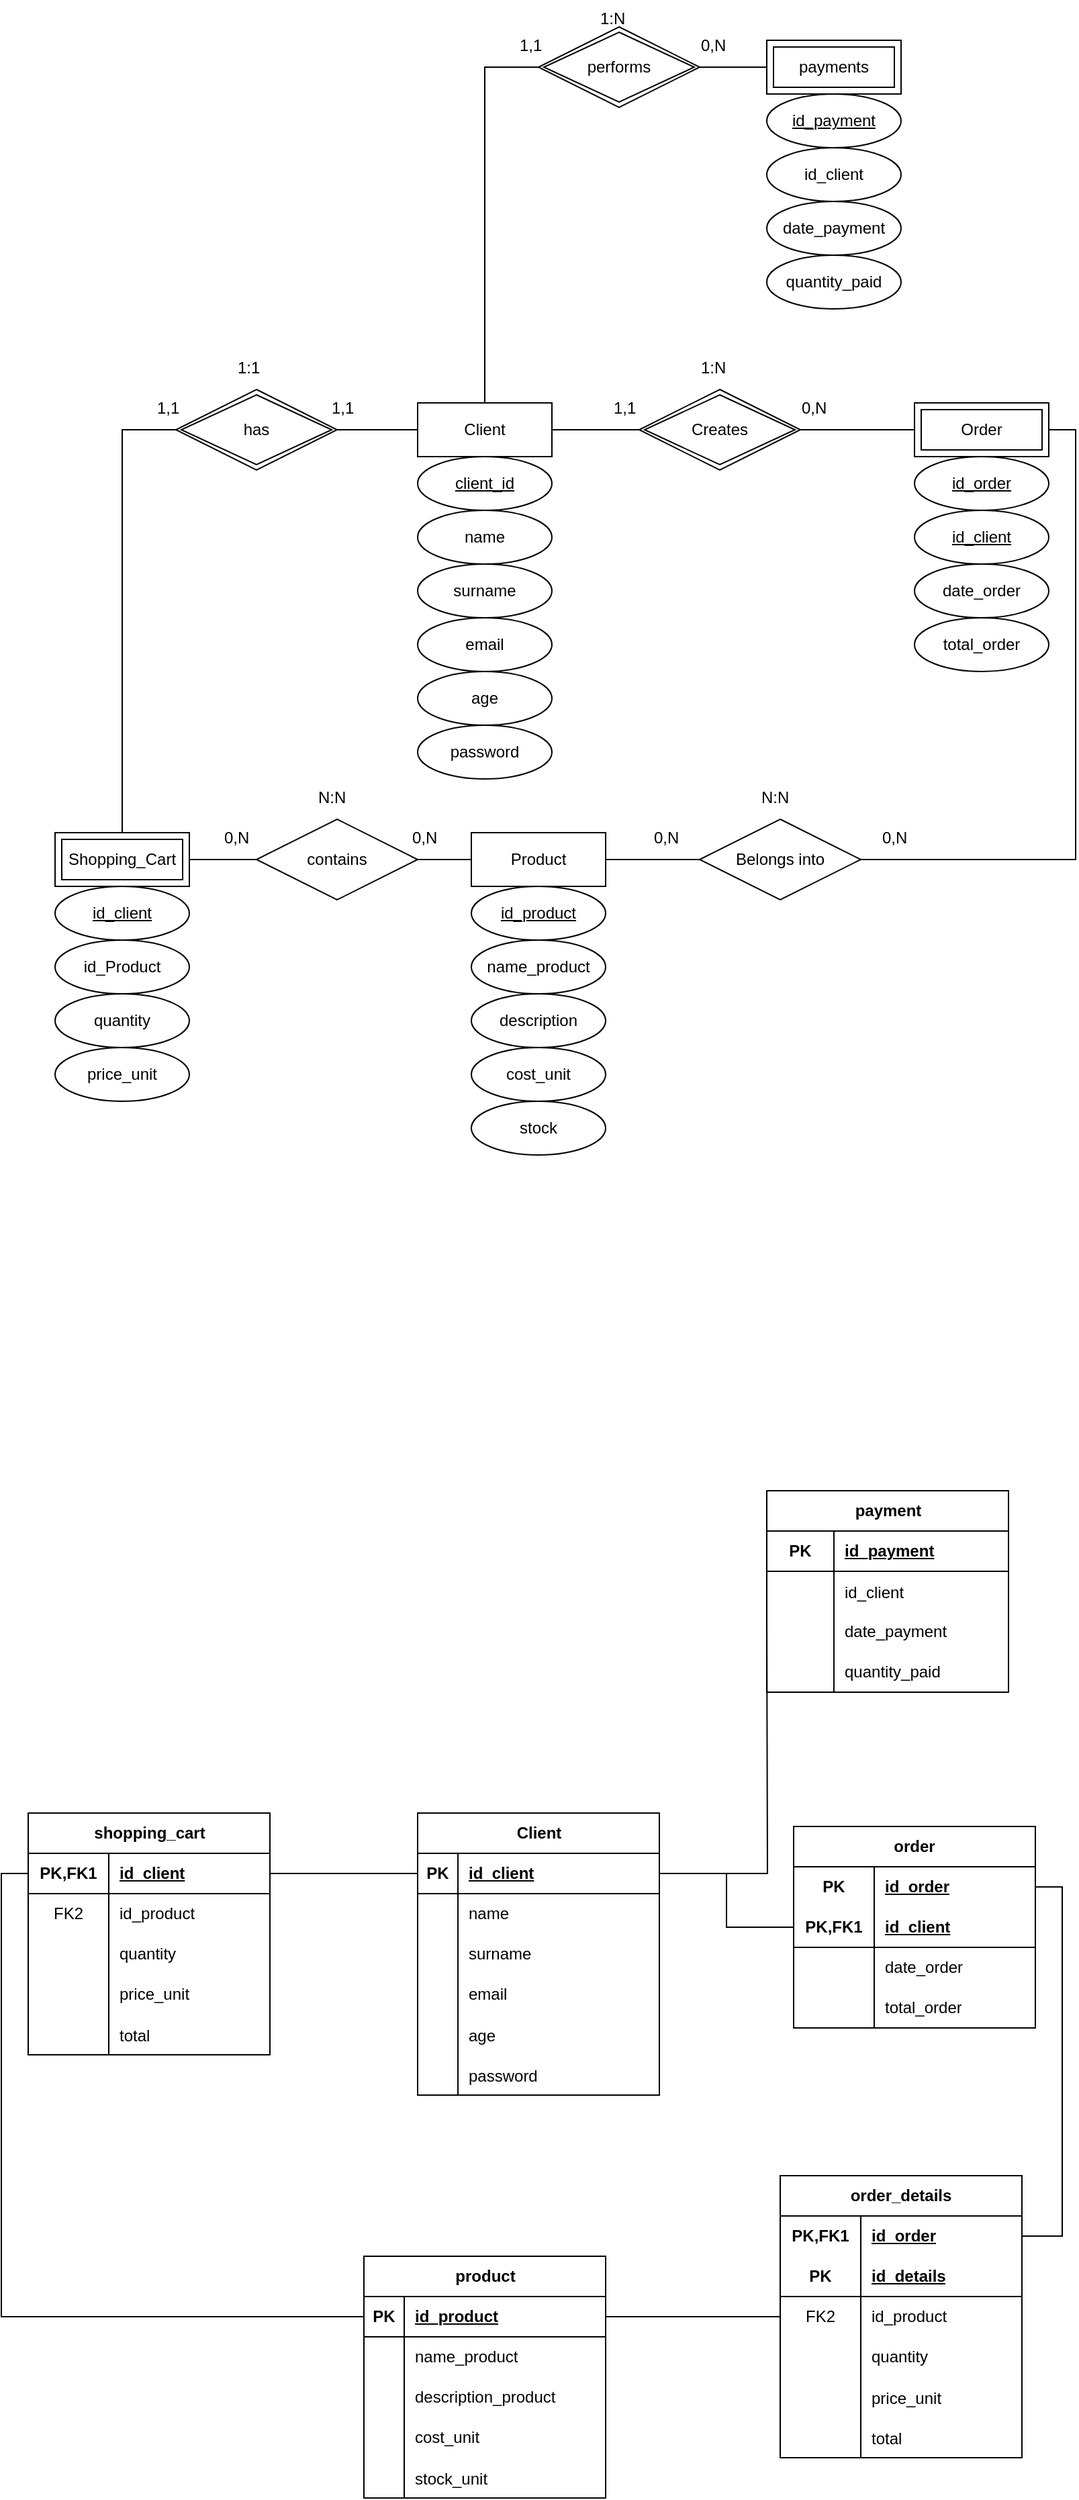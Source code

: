 <mxfile version="22.1.2" type="device">
  <diagram id="R2lEEEUBdFMjLlhIrx00" name="Page-1">
    <mxGraphModel dx="1036" dy="2823" grid="1" gridSize="10" guides="1" tooltips="1" connect="1" arrows="1" fold="1" page="1" pageScale="1" pageWidth="850" pageHeight="1100" math="0" shadow="0" extFonts="Permanent Marker^https://fonts.googleapis.com/css?family=Permanent+Marker">
      <root>
        <mxCell id="0" />
        <mxCell id="1" parent="0" />
        <mxCell id="qGo630vr2sMvqQC0_acw-19" style="edgeStyle=orthogonalEdgeStyle;rounded=0;orthogonalLoop=1;jettySize=auto;html=1;exitX=1;exitY=0.5;exitDx=0;exitDy=0;entryX=0;entryY=0.5;entryDx=0;entryDy=0;endArrow=none;endFill=0;" parent="1" source="qGo630vr2sMvqQC0_acw-1" target="qGo630vr2sMvqQC0_acw-18" edge="1">
          <mxGeometry relative="1" as="geometry" />
        </mxCell>
        <mxCell id="qGo630vr2sMvqQC0_acw-1" value="Product" style="whiteSpace=wrap;html=1;align=center;" parent="1" vertex="1">
          <mxGeometry x="350" y="-1500" width="100" height="40" as="geometry" />
        </mxCell>
        <mxCell id="qGo630vr2sMvqQC0_acw-9" style="edgeStyle=orthogonalEdgeStyle;rounded=0;orthogonalLoop=1;jettySize=auto;html=1;exitX=1;exitY=0.5;exitDx=0;exitDy=0;entryX=0;entryY=0.5;entryDx=0;entryDy=0;endArrow=none;endFill=0;" parent="1" source="qGo630vr2sMvqQC0_acw-2" target="qGo630vr2sMvqQC0_acw-7" edge="1">
          <mxGeometry relative="1" as="geometry" />
        </mxCell>
        <mxCell id="c0JFkjG072QxBdgnw_nm-32" style="edgeStyle=orthogonalEdgeStyle;rounded=0;orthogonalLoop=1;jettySize=auto;html=1;exitX=0.5;exitY=0;exitDx=0;exitDy=0;entryX=0;entryY=0.5;entryDx=0;entryDy=0;endArrow=none;endFill=0;" parent="1" source="qGo630vr2sMvqQC0_acw-2" target="c0JFkjG072QxBdgnw_nm-31" edge="1">
          <mxGeometry relative="1" as="geometry" />
        </mxCell>
        <mxCell id="qGo630vr2sMvqQC0_acw-2" value="Client" style="whiteSpace=wrap;html=1;align=center;" parent="1" vertex="1">
          <mxGeometry x="310" y="-1820" width="100" height="40" as="geometry" />
        </mxCell>
        <mxCell id="qGo630vr2sMvqQC0_acw-6" value="Order" style="shape=ext;margin=3;double=1;whiteSpace=wrap;html=1;align=center;" parent="1" vertex="1">
          <mxGeometry x="680" y="-1820" width="100" height="40" as="geometry" />
        </mxCell>
        <mxCell id="qGo630vr2sMvqQC0_acw-10" style="edgeStyle=orthogonalEdgeStyle;rounded=0;orthogonalLoop=1;jettySize=auto;html=1;exitX=1;exitY=0.5;exitDx=0;exitDy=0;entryX=0;entryY=0.5;entryDx=0;entryDy=0;endArrow=none;endFill=0;" parent="1" source="qGo630vr2sMvqQC0_acw-7" target="qGo630vr2sMvqQC0_acw-6" edge="1">
          <mxGeometry relative="1" as="geometry" />
        </mxCell>
        <mxCell id="qGo630vr2sMvqQC0_acw-7" value="Creates" style="shape=rhombus;double=1;perimeter=rhombusPerimeter;whiteSpace=wrap;html=1;align=center;" parent="1" vertex="1">
          <mxGeometry x="475" y="-1830" width="120" height="60" as="geometry" />
        </mxCell>
        <mxCell id="c0JFkjG072QxBdgnw_nm-2" style="edgeStyle=orthogonalEdgeStyle;rounded=0;orthogonalLoop=1;jettySize=auto;html=1;exitX=0;exitY=0.5;exitDx=0;exitDy=0;entryX=0.5;entryY=0;entryDx=0;entryDy=0;endArrow=none;endFill=0;" parent="1" source="qGo630vr2sMvqQC0_acw-13" target="qGo630vr2sMvqQC0_acw-14" edge="1">
          <mxGeometry relative="1" as="geometry" />
        </mxCell>
        <mxCell id="c0JFkjG072QxBdgnw_nm-10" style="edgeStyle=orthogonalEdgeStyle;rounded=0;orthogonalLoop=1;jettySize=auto;html=1;exitX=1;exitY=0.5;exitDx=0;exitDy=0;entryX=0;entryY=0.5;entryDx=0;entryDy=0;endArrow=none;endFill=0;" parent="1" source="qGo630vr2sMvqQC0_acw-13" target="qGo630vr2sMvqQC0_acw-2" edge="1">
          <mxGeometry relative="1" as="geometry" />
        </mxCell>
        <mxCell id="qGo630vr2sMvqQC0_acw-13" value="has" style="shape=rhombus;double=1;perimeter=rhombusPerimeter;whiteSpace=wrap;html=1;align=center;" parent="1" vertex="1">
          <mxGeometry x="130" y="-1830" width="120" height="60" as="geometry" />
        </mxCell>
        <mxCell id="c0JFkjG072QxBdgnw_nm-26" style="edgeStyle=orthogonalEdgeStyle;rounded=0;orthogonalLoop=1;jettySize=auto;html=1;exitX=1;exitY=0.5;exitDx=0;exitDy=0;entryX=0;entryY=0.5;entryDx=0;entryDy=0;endArrow=none;endFill=0;" parent="1" source="qGo630vr2sMvqQC0_acw-14" target="c0JFkjG072QxBdgnw_nm-25" edge="1">
          <mxGeometry relative="1" as="geometry" />
        </mxCell>
        <mxCell id="qGo630vr2sMvqQC0_acw-14" value="Shopping_Cart" style="shape=ext;margin=3;double=1;whiteSpace=wrap;html=1;align=center;" parent="1" vertex="1">
          <mxGeometry x="40" y="-1500" width="100" height="40" as="geometry" />
        </mxCell>
        <mxCell id="qGo630vr2sMvqQC0_acw-20" style="edgeStyle=orthogonalEdgeStyle;rounded=0;orthogonalLoop=1;jettySize=auto;html=1;exitX=1;exitY=0.5;exitDx=0;exitDy=0;entryX=1;entryY=0.5;entryDx=0;entryDy=0;endArrow=none;endFill=0;" parent="1" source="qGo630vr2sMvqQC0_acw-18" target="qGo630vr2sMvqQC0_acw-6" edge="1">
          <mxGeometry relative="1" as="geometry">
            <mxPoint x="680" y="-1400" as="targetPoint" />
          </mxGeometry>
        </mxCell>
        <mxCell id="qGo630vr2sMvqQC0_acw-18" value="Belongs into" style="shape=rhombus;perimeter=rhombusPerimeter;whiteSpace=wrap;html=1;align=center;" parent="1" vertex="1">
          <mxGeometry x="520" y="-1510" width="120" height="60" as="geometry" />
        </mxCell>
        <mxCell id="qGo630vr2sMvqQC0_acw-21" value="0,N" style="text;strokeColor=none;fillColor=none;spacingLeft=4;spacingRight=4;overflow=hidden;rotatable=0;points=[[0,0.5],[1,0.5]];portConstraint=eastwest;fontSize=12;whiteSpace=wrap;html=1;" parent="1" vertex="1">
          <mxGeometry x="590" y="-1830" width="40" height="30" as="geometry" />
        </mxCell>
        <mxCell id="qGo630vr2sMvqQC0_acw-22" value="1,1" style="text;strokeColor=none;fillColor=none;spacingLeft=4;spacingRight=4;overflow=hidden;rotatable=0;points=[[0,0.5],[1,0.5]];portConstraint=eastwest;fontSize=12;whiteSpace=wrap;html=1;" parent="1" vertex="1">
          <mxGeometry x="450" y="-1830" width="40" height="30" as="geometry" />
        </mxCell>
        <mxCell id="qGo630vr2sMvqQC0_acw-23" value="1:N" style="text;strokeColor=none;fillColor=none;spacingLeft=4;spacingRight=4;overflow=hidden;rotatable=0;points=[[0,0.5],[1,0.5]];portConstraint=eastwest;fontSize=12;whiteSpace=wrap;html=1;" parent="1" vertex="1">
          <mxGeometry x="515" y="-1860" width="40" height="30" as="geometry" />
        </mxCell>
        <mxCell id="qGo630vr2sMvqQC0_acw-31" value="1,1" style="text;strokeColor=none;fillColor=none;spacingLeft=4;spacingRight=4;overflow=hidden;rotatable=0;points=[[0,0.5],[1,0.5]];portConstraint=eastwest;fontSize=12;whiteSpace=wrap;html=1;" parent="1" vertex="1">
          <mxGeometry x="110" y="-1830" width="40" height="30" as="geometry" />
        </mxCell>
        <mxCell id="qGo630vr2sMvqQC0_acw-32" value="1,1" style="text;strokeColor=none;fillColor=none;spacingLeft=4;spacingRight=4;overflow=hidden;rotatable=0;points=[[0,0.5],[1,0.5]];portConstraint=eastwest;fontSize=12;whiteSpace=wrap;html=1;" parent="1" vertex="1">
          <mxGeometry x="240" y="-1830" width="40" height="30" as="geometry" />
        </mxCell>
        <mxCell id="qGo630vr2sMvqQC0_acw-33" value="1:1" style="text;strokeColor=none;fillColor=none;spacingLeft=4;spacingRight=4;overflow=hidden;rotatable=0;points=[[0,0.5],[1,0.5]];portConstraint=eastwest;fontSize=12;whiteSpace=wrap;html=1;" parent="1" vertex="1">
          <mxGeometry x="170" y="-1860" width="40" height="30" as="geometry" />
        </mxCell>
        <mxCell id="qGo630vr2sMvqQC0_acw-34" value="0,N" style="text;strokeColor=none;fillColor=none;spacingLeft=4;spacingRight=4;overflow=hidden;rotatable=0;points=[[0,0.5],[1,0.5]];portConstraint=eastwest;fontSize=12;whiteSpace=wrap;html=1;" parent="1" vertex="1">
          <mxGeometry x="480" y="-1510" width="40" height="30" as="geometry" />
        </mxCell>
        <mxCell id="qGo630vr2sMvqQC0_acw-35" value="0,N" style="text;strokeColor=none;fillColor=none;spacingLeft=4;spacingRight=4;overflow=hidden;rotatable=0;points=[[0,0.5],[1,0.5]];portConstraint=eastwest;fontSize=12;whiteSpace=wrap;html=1;" parent="1" vertex="1">
          <mxGeometry x="650" y="-1510" width="40" height="30" as="geometry" />
        </mxCell>
        <mxCell id="qGo630vr2sMvqQC0_acw-36" value="N:N" style="text;strokeColor=none;fillColor=none;spacingLeft=4;spacingRight=4;overflow=hidden;rotatable=0;points=[[0,0.5],[1,0.5]];portConstraint=eastwest;fontSize=12;whiteSpace=wrap;html=1;" parent="1" vertex="1">
          <mxGeometry x="560" y="-1540" width="40" height="30" as="geometry" />
        </mxCell>
        <mxCell id="qGo630vr2sMvqQC0_acw-37" value="Client" style="shape=table;startSize=30;container=1;collapsible=1;childLayout=tableLayout;fixedRows=1;rowLines=0;fontStyle=1;align=center;resizeLast=1;html=1;" parent="1" vertex="1">
          <mxGeometry x="310" y="-770" width="180" height="210" as="geometry" />
        </mxCell>
        <mxCell id="qGo630vr2sMvqQC0_acw-38" value="" style="shape=tableRow;horizontal=0;startSize=0;swimlaneHead=0;swimlaneBody=0;fillColor=none;collapsible=0;dropTarget=0;points=[[0,0.5],[1,0.5]];portConstraint=eastwest;top=0;left=0;right=0;bottom=1;" parent="qGo630vr2sMvqQC0_acw-37" vertex="1">
          <mxGeometry y="30" width="180" height="30" as="geometry" />
        </mxCell>
        <mxCell id="qGo630vr2sMvqQC0_acw-39" value="PK" style="shape=partialRectangle;connectable=0;fillColor=none;top=0;left=0;bottom=0;right=0;fontStyle=1;overflow=hidden;whiteSpace=wrap;html=1;" parent="qGo630vr2sMvqQC0_acw-38" vertex="1">
          <mxGeometry width="30" height="30" as="geometry">
            <mxRectangle width="30" height="30" as="alternateBounds" />
          </mxGeometry>
        </mxCell>
        <mxCell id="qGo630vr2sMvqQC0_acw-40" value="id_client" style="shape=partialRectangle;connectable=0;fillColor=none;top=0;left=0;bottom=0;right=0;align=left;spacingLeft=6;fontStyle=5;overflow=hidden;whiteSpace=wrap;html=1;" parent="qGo630vr2sMvqQC0_acw-38" vertex="1">
          <mxGeometry x="30" width="150" height="30" as="geometry">
            <mxRectangle width="150" height="30" as="alternateBounds" />
          </mxGeometry>
        </mxCell>
        <mxCell id="qGo630vr2sMvqQC0_acw-41" value="" style="shape=tableRow;horizontal=0;startSize=0;swimlaneHead=0;swimlaneBody=0;fillColor=none;collapsible=0;dropTarget=0;points=[[0,0.5],[1,0.5]];portConstraint=eastwest;top=0;left=0;right=0;bottom=0;" parent="qGo630vr2sMvqQC0_acw-37" vertex="1">
          <mxGeometry y="60" width="180" height="30" as="geometry" />
        </mxCell>
        <mxCell id="qGo630vr2sMvqQC0_acw-42" value="" style="shape=partialRectangle;connectable=0;fillColor=none;top=0;left=0;bottom=0;right=0;editable=1;overflow=hidden;whiteSpace=wrap;html=1;" parent="qGo630vr2sMvqQC0_acw-41" vertex="1">
          <mxGeometry width="30" height="30" as="geometry">
            <mxRectangle width="30" height="30" as="alternateBounds" />
          </mxGeometry>
        </mxCell>
        <mxCell id="qGo630vr2sMvqQC0_acw-43" value="name" style="shape=partialRectangle;connectable=0;fillColor=none;top=0;left=0;bottom=0;right=0;align=left;spacingLeft=6;overflow=hidden;whiteSpace=wrap;html=1;" parent="qGo630vr2sMvqQC0_acw-41" vertex="1">
          <mxGeometry x="30" width="150" height="30" as="geometry">
            <mxRectangle width="150" height="30" as="alternateBounds" />
          </mxGeometry>
        </mxCell>
        <mxCell id="qGo630vr2sMvqQC0_acw-44" value="" style="shape=tableRow;horizontal=0;startSize=0;swimlaneHead=0;swimlaneBody=0;fillColor=none;collapsible=0;dropTarget=0;points=[[0,0.5],[1,0.5]];portConstraint=eastwest;top=0;left=0;right=0;bottom=0;" parent="qGo630vr2sMvqQC0_acw-37" vertex="1">
          <mxGeometry y="90" width="180" height="30" as="geometry" />
        </mxCell>
        <mxCell id="qGo630vr2sMvqQC0_acw-45" value="" style="shape=partialRectangle;connectable=0;fillColor=none;top=0;left=0;bottom=0;right=0;editable=1;overflow=hidden;whiteSpace=wrap;html=1;" parent="qGo630vr2sMvqQC0_acw-44" vertex="1">
          <mxGeometry width="30" height="30" as="geometry">
            <mxRectangle width="30" height="30" as="alternateBounds" />
          </mxGeometry>
        </mxCell>
        <mxCell id="qGo630vr2sMvqQC0_acw-46" value="surname" style="shape=partialRectangle;connectable=0;fillColor=none;top=0;left=0;bottom=0;right=0;align=left;spacingLeft=6;overflow=hidden;whiteSpace=wrap;html=1;" parent="qGo630vr2sMvqQC0_acw-44" vertex="1">
          <mxGeometry x="30" width="150" height="30" as="geometry">
            <mxRectangle width="150" height="30" as="alternateBounds" />
          </mxGeometry>
        </mxCell>
        <mxCell id="qGo630vr2sMvqQC0_acw-47" value="" style="shape=tableRow;horizontal=0;startSize=0;swimlaneHead=0;swimlaneBody=0;fillColor=none;collapsible=0;dropTarget=0;points=[[0,0.5],[1,0.5]];portConstraint=eastwest;top=0;left=0;right=0;bottom=0;" parent="qGo630vr2sMvqQC0_acw-37" vertex="1">
          <mxGeometry y="120" width="180" height="30" as="geometry" />
        </mxCell>
        <mxCell id="qGo630vr2sMvqQC0_acw-48" value="" style="shape=partialRectangle;connectable=0;fillColor=none;top=0;left=0;bottom=0;right=0;editable=1;overflow=hidden;whiteSpace=wrap;html=1;" parent="qGo630vr2sMvqQC0_acw-47" vertex="1">
          <mxGeometry width="30" height="30" as="geometry">
            <mxRectangle width="30" height="30" as="alternateBounds" />
          </mxGeometry>
        </mxCell>
        <mxCell id="qGo630vr2sMvqQC0_acw-49" value="email" style="shape=partialRectangle;connectable=0;fillColor=none;top=0;left=0;bottom=0;right=0;align=left;spacingLeft=6;overflow=hidden;whiteSpace=wrap;html=1;" parent="qGo630vr2sMvqQC0_acw-47" vertex="1">
          <mxGeometry x="30" width="150" height="30" as="geometry">
            <mxRectangle width="150" height="30" as="alternateBounds" />
          </mxGeometry>
        </mxCell>
        <mxCell id="qGo630vr2sMvqQC0_acw-50" value="" style="shape=tableRow;horizontal=0;startSize=0;swimlaneHead=0;swimlaneBody=0;fillColor=none;collapsible=0;dropTarget=0;points=[[0,0.5],[1,0.5]];portConstraint=eastwest;top=0;left=0;right=0;bottom=0;" parent="qGo630vr2sMvqQC0_acw-37" vertex="1">
          <mxGeometry y="150" width="180" height="30" as="geometry" />
        </mxCell>
        <mxCell id="qGo630vr2sMvqQC0_acw-51" value="" style="shape=partialRectangle;connectable=0;fillColor=none;top=0;left=0;bottom=0;right=0;editable=1;overflow=hidden;" parent="qGo630vr2sMvqQC0_acw-50" vertex="1">
          <mxGeometry width="30" height="30" as="geometry">
            <mxRectangle width="30" height="30" as="alternateBounds" />
          </mxGeometry>
        </mxCell>
        <mxCell id="qGo630vr2sMvqQC0_acw-52" value="age" style="shape=partialRectangle;connectable=0;fillColor=none;top=0;left=0;bottom=0;right=0;align=left;spacingLeft=6;overflow=hidden;" parent="qGo630vr2sMvqQC0_acw-50" vertex="1">
          <mxGeometry x="30" width="150" height="30" as="geometry">
            <mxRectangle width="150" height="30" as="alternateBounds" />
          </mxGeometry>
        </mxCell>
        <mxCell id="c0JFkjG072QxBdgnw_nm-46" value="" style="shape=tableRow;horizontal=0;startSize=0;swimlaneHead=0;swimlaneBody=0;fillColor=none;collapsible=0;dropTarget=0;points=[[0,0.5],[1,0.5]];portConstraint=eastwest;top=0;left=0;right=0;bottom=0;" parent="qGo630vr2sMvqQC0_acw-37" vertex="1">
          <mxGeometry y="180" width="180" height="30" as="geometry" />
        </mxCell>
        <mxCell id="c0JFkjG072QxBdgnw_nm-47" value="" style="shape=partialRectangle;connectable=0;fillColor=none;top=0;left=0;bottom=0;right=0;editable=1;overflow=hidden;" parent="c0JFkjG072QxBdgnw_nm-46" vertex="1">
          <mxGeometry width="30" height="30" as="geometry">
            <mxRectangle width="30" height="30" as="alternateBounds" />
          </mxGeometry>
        </mxCell>
        <mxCell id="c0JFkjG072QxBdgnw_nm-48" value="password" style="shape=partialRectangle;connectable=0;fillColor=none;top=0;left=0;bottom=0;right=0;align=left;spacingLeft=6;overflow=hidden;" parent="c0JFkjG072QxBdgnw_nm-46" vertex="1">
          <mxGeometry x="30" width="150" height="30" as="geometry">
            <mxRectangle width="150" height="30" as="alternateBounds" />
          </mxGeometry>
        </mxCell>
        <mxCell id="qGo630vr2sMvqQC0_acw-53" value="order" style="shape=table;startSize=30;container=1;collapsible=1;childLayout=tableLayout;fixedRows=1;rowLines=0;fontStyle=1;align=center;resizeLast=1;html=1;whiteSpace=wrap;" parent="1" vertex="1">
          <mxGeometry x="590" y="-760" width="180" height="150" as="geometry" />
        </mxCell>
        <mxCell id="qGo630vr2sMvqQC0_acw-54" value="" style="shape=tableRow;horizontal=0;startSize=0;swimlaneHead=0;swimlaneBody=0;fillColor=none;collapsible=0;dropTarget=0;points=[[0,0.5],[1,0.5]];portConstraint=eastwest;top=0;left=0;right=0;bottom=0;html=1;" parent="qGo630vr2sMvqQC0_acw-53" vertex="1">
          <mxGeometry y="30" width="180" height="30" as="geometry" />
        </mxCell>
        <mxCell id="qGo630vr2sMvqQC0_acw-55" value="PK" style="shape=partialRectangle;connectable=0;fillColor=none;top=0;left=0;bottom=0;right=0;fontStyle=1;overflow=hidden;html=1;whiteSpace=wrap;" parent="qGo630vr2sMvqQC0_acw-54" vertex="1">
          <mxGeometry width="60" height="30" as="geometry">
            <mxRectangle width="60" height="30" as="alternateBounds" />
          </mxGeometry>
        </mxCell>
        <mxCell id="qGo630vr2sMvqQC0_acw-56" value="id_order" style="shape=partialRectangle;connectable=0;fillColor=none;top=0;left=0;bottom=0;right=0;align=left;spacingLeft=6;fontStyle=5;overflow=hidden;html=1;whiteSpace=wrap;" parent="qGo630vr2sMvqQC0_acw-54" vertex="1">
          <mxGeometry x="60" width="120" height="30" as="geometry">
            <mxRectangle width="120" height="30" as="alternateBounds" />
          </mxGeometry>
        </mxCell>
        <mxCell id="qGo630vr2sMvqQC0_acw-57" value="" style="shape=tableRow;horizontal=0;startSize=0;swimlaneHead=0;swimlaneBody=0;fillColor=none;collapsible=0;dropTarget=0;points=[[0,0.5],[1,0.5]];portConstraint=eastwest;top=0;left=0;right=0;bottom=1;html=1;" parent="qGo630vr2sMvqQC0_acw-53" vertex="1">
          <mxGeometry y="60" width="180" height="30" as="geometry" />
        </mxCell>
        <mxCell id="qGo630vr2sMvqQC0_acw-58" value="PK,FK1" style="shape=partialRectangle;connectable=0;fillColor=none;top=0;left=0;bottom=0;right=0;fontStyle=1;overflow=hidden;html=1;whiteSpace=wrap;" parent="qGo630vr2sMvqQC0_acw-57" vertex="1">
          <mxGeometry width="60" height="30" as="geometry">
            <mxRectangle width="60" height="30" as="alternateBounds" />
          </mxGeometry>
        </mxCell>
        <mxCell id="qGo630vr2sMvqQC0_acw-59" value="id_client" style="shape=partialRectangle;connectable=0;fillColor=none;top=0;left=0;bottom=0;right=0;align=left;spacingLeft=6;fontStyle=5;overflow=hidden;html=1;whiteSpace=wrap;" parent="qGo630vr2sMvqQC0_acw-57" vertex="1">
          <mxGeometry x="60" width="120" height="30" as="geometry">
            <mxRectangle width="120" height="30" as="alternateBounds" />
          </mxGeometry>
        </mxCell>
        <mxCell id="qGo630vr2sMvqQC0_acw-60" value="" style="shape=tableRow;horizontal=0;startSize=0;swimlaneHead=0;swimlaneBody=0;fillColor=none;collapsible=0;dropTarget=0;points=[[0,0.5],[1,0.5]];portConstraint=eastwest;top=0;left=0;right=0;bottom=0;html=1;" parent="qGo630vr2sMvqQC0_acw-53" vertex="1">
          <mxGeometry y="90" width="180" height="30" as="geometry" />
        </mxCell>
        <mxCell id="qGo630vr2sMvqQC0_acw-61" value="" style="shape=partialRectangle;connectable=0;fillColor=none;top=0;left=0;bottom=0;right=0;editable=1;overflow=hidden;html=1;whiteSpace=wrap;" parent="qGo630vr2sMvqQC0_acw-60" vertex="1">
          <mxGeometry width="60" height="30" as="geometry">
            <mxRectangle width="60" height="30" as="alternateBounds" />
          </mxGeometry>
        </mxCell>
        <mxCell id="qGo630vr2sMvqQC0_acw-62" value="date_order" style="shape=partialRectangle;connectable=0;fillColor=none;top=0;left=0;bottom=0;right=0;align=left;spacingLeft=6;overflow=hidden;html=1;whiteSpace=wrap;" parent="qGo630vr2sMvqQC0_acw-60" vertex="1">
          <mxGeometry x="60" width="120" height="30" as="geometry">
            <mxRectangle width="120" height="30" as="alternateBounds" />
          </mxGeometry>
        </mxCell>
        <mxCell id="qGo630vr2sMvqQC0_acw-63" value="" style="shape=tableRow;horizontal=0;startSize=0;swimlaneHead=0;swimlaneBody=0;fillColor=none;collapsible=0;dropTarget=0;points=[[0,0.5],[1,0.5]];portConstraint=eastwest;top=0;left=0;right=0;bottom=0;html=1;" parent="qGo630vr2sMvqQC0_acw-53" vertex="1">
          <mxGeometry y="120" width="180" height="30" as="geometry" />
        </mxCell>
        <mxCell id="qGo630vr2sMvqQC0_acw-64" value="" style="shape=partialRectangle;connectable=0;fillColor=none;top=0;left=0;bottom=0;right=0;editable=1;overflow=hidden;html=1;whiteSpace=wrap;" parent="qGo630vr2sMvqQC0_acw-63" vertex="1">
          <mxGeometry width="60" height="30" as="geometry">
            <mxRectangle width="60" height="30" as="alternateBounds" />
          </mxGeometry>
        </mxCell>
        <mxCell id="qGo630vr2sMvqQC0_acw-65" value="total_order" style="shape=partialRectangle;connectable=0;fillColor=none;top=0;left=0;bottom=0;right=0;align=left;spacingLeft=6;overflow=hidden;html=1;whiteSpace=wrap;" parent="qGo630vr2sMvqQC0_acw-63" vertex="1">
          <mxGeometry x="60" width="120" height="30" as="geometry">
            <mxRectangle width="120" height="30" as="alternateBounds" />
          </mxGeometry>
        </mxCell>
        <mxCell id="qGo630vr2sMvqQC0_acw-66" style="edgeStyle=orthogonalEdgeStyle;rounded=0;orthogonalLoop=1;jettySize=auto;html=1;exitX=1;exitY=0.5;exitDx=0;exitDy=0;entryX=0;entryY=0.5;entryDx=0;entryDy=0;endArrow=none;endFill=0;" parent="1" source="qGo630vr2sMvqQC0_acw-38" target="qGo630vr2sMvqQC0_acw-57" edge="1">
          <mxGeometry relative="1" as="geometry" />
        </mxCell>
        <mxCell id="qGo630vr2sMvqQC0_acw-80" style="edgeStyle=orthogonalEdgeStyle;rounded=0;orthogonalLoop=1;jettySize=auto;html=1;exitX=1;exitY=0.5;exitDx=0;exitDy=0;entryX=1;entryY=0.5;entryDx=0;entryDy=0;endArrow=none;endFill=0;" parent="1" source="qGo630vr2sMvqQC0_acw-54" target="qGo630vr2sMvqQC0_acw-114" edge="1">
          <mxGeometry relative="1" as="geometry">
            <mxPoint x="780" y="-485" as="targetPoint" />
          </mxGeometry>
        </mxCell>
        <mxCell id="qGo630vr2sMvqQC0_acw-81" value="shopping_cart" style="shape=table;startSize=30;container=1;collapsible=1;childLayout=tableLayout;fixedRows=1;rowLines=0;fontStyle=1;align=center;resizeLast=1;html=1;" parent="1" vertex="1">
          <mxGeometry x="20" y="-770" width="180" height="180" as="geometry" />
        </mxCell>
        <mxCell id="qGo630vr2sMvqQC0_acw-82" value="" style="shape=tableRow;horizontal=0;startSize=0;swimlaneHead=0;swimlaneBody=0;fillColor=none;collapsible=0;dropTarget=0;points=[[0,0.5],[1,0.5]];portConstraint=eastwest;top=0;left=0;right=0;bottom=1;" parent="qGo630vr2sMvqQC0_acw-81" vertex="1">
          <mxGeometry y="30" width="180" height="30" as="geometry" />
        </mxCell>
        <mxCell id="qGo630vr2sMvqQC0_acw-83" value="PK,FK1" style="shape=partialRectangle;connectable=0;fillColor=none;top=0;left=0;bottom=0;right=0;fontStyle=1;overflow=hidden;whiteSpace=wrap;html=1;" parent="qGo630vr2sMvqQC0_acw-82" vertex="1">
          <mxGeometry width="60" height="30" as="geometry">
            <mxRectangle width="60" height="30" as="alternateBounds" />
          </mxGeometry>
        </mxCell>
        <mxCell id="qGo630vr2sMvqQC0_acw-84" value="id_client" style="shape=partialRectangle;connectable=0;fillColor=none;top=0;left=0;bottom=0;right=0;align=left;spacingLeft=6;fontStyle=5;overflow=hidden;whiteSpace=wrap;html=1;" parent="qGo630vr2sMvqQC0_acw-82" vertex="1">
          <mxGeometry x="60" width="120" height="30" as="geometry">
            <mxRectangle width="120" height="30" as="alternateBounds" />
          </mxGeometry>
        </mxCell>
        <mxCell id="qGo630vr2sMvqQC0_acw-85" value="" style="shape=tableRow;horizontal=0;startSize=0;swimlaneHead=0;swimlaneBody=0;fillColor=none;collapsible=0;dropTarget=0;points=[[0,0.5],[1,0.5]];portConstraint=eastwest;top=0;left=0;right=0;bottom=0;" parent="qGo630vr2sMvqQC0_acw-81" vertex="1">
          <mxGeometry y="60" width="180" height="30" as="geometry" />
        </mxCell>
        <mxCell id="qGo630vr2sMvqQC0_acw-86" value="FK2" style="shape=partialRectangle;connectable=0;fillColor=none;top=0;left=0;bottom=0;right=0;editable=1;overflow=hidden;whiteSpace=wrap;html=1;" parent="qGo630vr2sMvqQC0_acw-85" vertex="1">
          <mxGeometry width="60" height="30" as="geometry">
            <mxRectangle width="60" height="30" as="alternateBounds" />
          </mxGeometry>
        </mxCell>
        <mxCell id="qGo630vr2sMvqQC0_acw-87" value="id_product" style="shape=partialRectangle;connectable=0;fillColor=none;top=0;left=0;bottom=0;right=0;align=left;spacingLeft=6;overflow=hidden;whiteSpace=wrap;html=1;" parent="qGo630vr2sMvqQC0_acw-85" vertex="1">
          <mxGeometry x="60" width="120" height="30" as="geometry">
            <mxRectangle width="120" height="30" as="alternateBounds" />
          </mxGeometry>
        </mxCell>
        <mxCell id="qGo630vr2sMvqQC0_acw-88" value="" style="shape=tableRow;horizontal=0;startSize=0;swimlaneHead=0;swimlaneBody=0;fillColor=none;collapsible=0;dropTarget=0;points=[[0,0.5],[1,0.5]];portConstraint=eastwest;top=0;left=0;right=0;bottom=0;" parent="qGo630vr2sMvqQC0_acw-81" vertex="1">
          <mxGeometry y="90" width="180" height="30" as="geometry" />
        </mxCell>
        <mxCell id="qGo630vr2sMvqQC0_acw-89" value="" style="shape=partialRectangle;connectable=0;fillColor=none;top=0;left=0;bottom=0;right=0;editable=1;overflow=hidden;whiteSpace=wrap;html=1;" parent="qGo630vr2sMvqQC0_acw-88" vertex="1">
          <mxGeometry width="60" height="30" as="geometry">
            <mxRectangle width="60" height="30" as="alternateBounds" />
          </mxGeometry>
        </mxCell>
        <mxCell id="qGo630vr2sMvqQC0_acw-90" value="quantity" style="shape=partialRectangle;connectable=0;fillColor=none;top=0;left=0;bottom=0;right=0;align=left;spacingLeft=6;overflow=hidden;whiteSpace=wrap;html=1;" parent="qGo630vr2sMvqQC0_acw-88" vertex="1">
          <mxGeometry x="60" width="120" height="30" as="geometry">
            <mxRectangle width="120" height="30" as="alternateBounds" />
          </mxGeometry>
        </mxCell>
        <mxCell id="qGo630vr2sMvqQC0_acw-91" value="" style="shape=tableRow;horizontal=0;startSize=0;swimlaneHead=0;swimlaneBody=0;fillColor=none;collapsible=0;dropTarget=0;points=[[0,0.5],[1,0.5]];portConstraint=eastwest;top=0;left=0;right=0;bottom=0;" parent="qGo630vr2sMvqQC0_acw-81" vertex="1">
          <mxGeometry y="120" width="180" height="30" as="geometry" />
        </mxCell>
        <mxCell id="qGo630vr2sMvqQC0_acw-92" value="" style="shape=partialRectangle;connectable=0;fillColor=none;top=0;left=0;bottom=0;right=0;editable=1;overflow=hidden;whiteSpace=wrap;html=1;" parent="qGo630vr2sMvqQC0_acw-91" vertex="1">
          <mxGeometry width="60" height="30" as="geometry">
            <mxRectangle width="60" height="30" as="alternateBounds" />
          </mxGeometry>
        </mxCell>
        <mxCell id="qGo630vr2sMvqQC0_acw-93" value="price_unit" style="shape=partialRectangle;connectable=0;fillColor=none;top=0;left=0;bottom=0;right=0;align=left;spacingLeft=6;overflow=hidden;whiteSpace=wrap;html=1;" parent="qGo630vr2sMvqQC0_acw-91" vertex="1">
          <mxGeometry x="60" width="120" height="30" as="geometry">
            <mxRectangle width="120" height="30" as="alternateBounds" />
          </mxGeometry>
        </mxCell>
        <mxCell id="c0JFkjG072QxBdgnw_nm-61" value="" style="shape=tableRow;horizontal=0;startSize=0;swimlaneHead=0;swimlaneBody=0;fillColor=none;collapsible=0;dropTarget=0;points=[[0,0.5],[1,0.5]];portConstraint=eastwest;top=0;left=0;right=0;bottom=0;" parent="qGo630vr2sMvqQC0_acw-81" vertex="1">
          <mxGeometry y="150" width="180" height="30" as="geometry" />
        </mxCell>
        <mxCell id="c0JFkjG072QxBdgnw_nm-62" value="" style="shape=partialRectangle;connectable=0;fillColor=none;top=0;left=0;bottom=0;right=0;editable=1;overflow=hidden;" parent="c0JFkjG072QxBdgnw_nm-61" vertex="1">
          <mxGeometry width="60" height="30" as="geometry">
            <mxRectangle width="60" height="30" as="alternateBounds" />
          </mxGeometry>
        </mxCell>
        <mxCell id="c0JFkjG072QxBdgnw_nm-63" value="total" style="shape=partialRectangle;connectable=0;fillColor=none;top=0;left=0;bottom=0;right=0;align=left;spacingLeft=6;overflow=hidden;" parent="c0JFkjG072QxBdgnw_nm-61" vertex="1">
          <mxGeometry x="60" width="120" height="30" as="geometry">
            <mxRectangle width="120" height="30" as="alternateBounds" />
          </mxGeometry>
        </mxCell>
        <mxCell id="qGo630vr2sMvqQC0_acw-95" style="edgeStyle=orthogonalEdgeStyle;rounded=0;orthogonalLoop=1;jettySize=auto;html=1;exitX=0;exitY=0.5;exitDx=0;exitDy=0;entryX=1;entryY=0.5;entryDx=0;entryDy=0;endArrow=none;endFill=0;" parent="1" source="qGo630vr2sMvqQC0_acw-38" target="qGo630vr2sMvqQC0_acw-82" edge="1">
          <mxGeometry relative="1" as="geometry" />
        </mxCell>
        <mxCell id="qGo630vr2sMvqQC0_acw-96" value="product" style="shape=table;startSize=30;container=1;collapsible=1;childLayout=tableLayout;fixedRows=1;rowLines=0;fontStyle=1;align=center;resizeLast=1;html=1;" parent="1" vertex="1">
          <mxGeometry x="270" y="-440" width="180" height="180" as="geometry" />
        </mxCell>
        <mxCell id="qGo630vr2sMvqQC0_acw-97" value="" style="shape=tableRow;horizontal=0;startSize=0;swimlaneHead=0;swimlaneBody=0;fillColor=none;collapsible=0;dropTarget=0;points=[[0,0.5],[1,0.5]];portConstraint=eastwest;top=0;left=0;right=0;bottom=1;" parent="qGo630vr2sMvqQC0_acw-96" vertex="1">
          <mxGeometry y="30" width="180" height="30" as="geometry" />
        </mxCell>
        <mxCell id="qGo630vr2sMvqQC0_acw-98" value="PK" style="shape=partialRectangle;connectable=0;fillColor=none;top=0;left=0;bottom=0;right=0;fontStyle=1;overflow=hidden;whiteSpace=wrap;html=1;" parent="qGo630vr2sMvqQC0_acw-97" vertex="1">
          <mxGeometry width="30" height="30" as="geometry">
            <mxRectangle width="30" height="30" as="alternateBounds" />
          </mxGeometry>
        </mxCell>
        <mxCell id="qGo630vr2sMvqQC0_acw-99" value="id_product" style="shape=partialRectangle;connectable=0;fillColor=none;top=0;left=0;bottom=0;right=0;align=left;spacingLeft=6;fontStyle=5;overflow=hidden;whiteSpace=wrap;html=1;" parent="qGo630vr2sMvqQC0_acw-97" vertex="1">
          <mxGeometry x="30" width="150" height="30" as="geometry">
            <mxRectangle width="150" height="30" as="alternateBounds" />
          </mxGeometry>
        </mxCell>
        <mxCell id="qGo630vr2sMvqQC0_acw-100" value="" style="shape=tableRow;horizontal=0;startSize=0;swimlaneHead=0;swimlaneBody=0;fillColor=none;collapsible=0;dropTarget=0;points=[[0,0.5],[1,0.5]];portConstraint=eastwest;top=0;left=0;right=0;bottom=0;" parent="qGo630vr2sMvqQC0_acw-96" vertex="1">
          <mxGeometry y="60" width="180" height="30" as="geometry" />
        </mxCell>
        <mxCell id="qGo630vr2sMvqQC0_acw-101" value="" style="shape=partialRectangle;connectable=0;fillColor=none;top=0;left=0;bottom=0;right=0;editable=1;overflow=hidden;whiteSpace=wrap;html=1;" parent="qGo630vr2sMvqQC0_acw-100" vertex="1">
          <mxGeometry width="30" height="30" as="geometry">
            <mxRectangle width="30" height="30" as="alternateBounds" />
          </mxGeometry>
        </mxCell>
        <mxCell id="qGo630vr2sMvqQC0_acw-102" value="name_product" style="shape=partialRectangle;connectable=0;fillColor=none;top=0;left=0;bottom=0;right=0;align=left;spacingLeft=6;overflow=hidden;whiteSpace=wrap;html=1;" parent="qGo630vr2sMvqQC0_acw-100" vertex="1">
          <mxGeometry x="30" width="150" height="30" as="geometry">
            <mxRectangle width="150" height="30" as="alternateBounds" />
          </mxGeometry>
        </mxCell>
        <mxCell id="qGo630vr2sMvqQC0_acw-103" value="" style="shape=tableRow;horizontal=0;startSize=0;swimlaneHead=0;swimlaneBody=0;fillColor=none;collapsible=0;dropTarget=0;points=[[0,0.5],[1,0.5]];portConstraint=eastwest;top=0;left=0;right=0;bottom=0;" parent="qGo630vr2sMvqQC0_acw-96" vertex="1">
          <mxGeometry y="90" width="180" height="30" as="geometry" />
        </mxCell>
        <mxCell id="qGo630vr2sMvqQC0_acw-104" value="" style="shape=partialRectangle;connectable=0;fillColor=none;top=0;left=0;bottom=0;right=0;editable=1;overflow=hidden;whiteSpace=wrap;html=1;" parent="qGo630vr2sMvqQC0_acw-103" vertex="1">
          <mxGeometry width="30" height="30" as="geometry">
            <mxRectangle width="30" height="30" as="alternateBounds" />
          </mxGeometry>
        </mxCell>
        <mxCell id="qGo630vr2sMvqQC0_acw-105" value="description_product" style="shape=partialRectangle;connectable=0;fillColor=none;top=0;left=0;bottom=0;right=0;align=left;spacingLeft=6;overflow=hidden;whiteSpace=wrap;html=1;" parent="qGo630vr2sMvqQC0_acw-103" vertex="1">
          <mxGeometry x="30" width="150" height="30" as="geometry">
            <mxRectangle width="150" height="30" as="alternateBounds" />
          </mxGeometry>
        </mxCell>
        <mxCell id="qGo630vr2sMvqQC0_acw-106" value="" style="shape=tableRow;horizontal=0;startSize=0;swimlaneHead=0;swimlaneBody=0;fillColor=none;collapsible=0;dropTarget=0;points=[[0,0.5],[1,0.5]];portConstraint=eastwest;top=0;left=0;right=0;bottom=0;" parent="qGo630vr2sMvqQC0_acw-96" vertex="1">
          <mxGeometry y="120" width="180" height="30" as="geometry" />
        </mxCell>
        <mxCell id="qGo630vr2sMvqQC0_acw-107" value="" style="shape=partialRectangle;connectable=0;fillColor=none;top=0;left=0;bottom=0;right=0;editable=1;overflow=hidden;whiteSpace=wrap;html=1;" parent="qGo630vr2sMvqQC0_acw-106" vertex="1">
          <mxGeometry width="30" height="30" as="geometry">
            <mxRectangle width="30" height="30" as="alternateBounds" />
          </mxGeometry>
        </mxCell>
        <mxCell id="qGo630vr2sMvqQC0_acw-108" value="cost_unit" style="shape=partialRectangle;connectable=0;fillColor=none;top=0;left=0;bottom=0;right=0;align=left;spacingLeft=6;overflow=hidden;whiteSpace=wrap;html=1;" parent="qGo630vr2sMvqQC0_acw-106" vertex="1">
          <mxGeometry x="30" width="150" height="30" as="geometry">
            <mxRectangle width="150" height="30" as="alternateBounds" />
          </mxGeometry>
        </mxCell>
        <mxCell id="qGo630vr2sMvqQC0_acw-110" value="" style="shape=tableRow;horizontal=0;startSize=0;swimlaneHead=0;swimlaneBody=0;fillColor=none;collapsible=0;dropTarget=0;points=[[0,0.5],[1,0.5]];portConstraint=eastwest;top=0;left=0;right=0;bottom=0;" parent="qGo630vr2sMvqQC0_acw-96" vertex="1">
          <mxGeometry y="150" width="180" height="30" as="geometry" />
        </mxCell>
        <mxCell id="qGo630vr2sMvqQC0_acw-111" value="" style="shape=partialRectangle;connectable=0;fillColor=none;top=0;left=0;bottom=0;right=0;editable=1;overflow=hidden;" parent="qGo630vr2sMvqQC0_acw-110" vertex="1">
          <mxGeometry width="30" height="30" as="geometry">
            <mxRectangle width="30" height="30" as="alternateBounds" />
          </mxGeometry>
        </mxCell>
        <mxCell id="qGo630vr2sMvqQC0_acw-112" value="stock_unit" style="shape=partialRectangle;connectable=0;fillColor=none;top=0;left=0;bottom=0;right=0;align=left;spacingLeft=6;overflow=hidden;" parent="qGo630vr2sMvqQC0_acw-110" vertex="1">
          <mxGeometry x="30" width="150" height="30" as="geometry">
            <mxRectangle width="150" height="30" as="alternateBounds" />
          </mxGeometry>
        </mxCell>
        <mxCell id="qGo630vr2sMvqQC0_acw-113" value="order_details" style="shape=table;startSize=30;container=1;collapsible=1;childLayout=tableLayout;fixedRows=1;rowLines=0;fontStyle=1;align=center;resizeLast=1;html=1;whiteSpace=wrap;" parent="1" vertex="1">
          <mxGeometry x="580" y="-500" width="180" height="210" as="geometry" />
        </mxCell>
        <mxCell id="qGo630vr2sMvqQC0_acw-114" value="" style="shape=tableRow;horizontal=0;startSize=0;swimlaneHead=0;swimlaneBody=0;fillColor=none;collapsible=0;dropTarget=0;points=[[0,0.5],[1,0.5]];portConstraint=eastwest;top=0;left=0;right=0;bottom=0;html=1;" parent="qGo630vr2sMvqQC0_acw-113" vertex="1">
          <mxGeometry y="30" width="180" height="30" as="geometry" />
        </mxCell>
        <mxCell id="qGo630vr2sMvqQC0_acw-115" value="PK,FK1" style="shape=partialRectangle;connectable=0;fillColor=none;top=0;left=0;bottom=0;right=0;fontStyle=1;overflow=hidden;html=1;whiteSpace=wrap;" parent="qGo630vr2sMvqQC0_acw-114" vertex="1">
          <mxGeometry width="60" height="30" as="geometry">
            <mxRectangle width="60" height="30" as="alternateBounds" />
          </mxGeometry>
        </mxCell>
        <mxCell id="qGo630vr2sMvqQC0_acw-116" value="id_order" style="shape=partialRectangle;connectable=0;fillColor=none;top=0;left=0;bottom=0;right=0;align=left;spacingLeft=6;fontStyle=5;overflow=hidden;html=1;whiteSpace=wrap;" parent="qGo630vr2sMvqQC0_acw-114" vertex="1">
          <mxGeometry x="60" width="120" height="30" as="geometry">
            <mxRectangle width="120" height="30" as="alternateBounds" />
          </mxGeometry>
        </mxCell>
        <mxCell id="qGo630vr2sMvqQC0_acw-117" value="" style="shape=tableRow;horizontal=0;startSize=0;swimlaneHead=0;swimlaneBody=0;fillColor=none;collapsible=0;dropTarget=0;points=[[0,0.5],[1,0.5]];portConstraint=eastwest;top=0;left=0;right=0;bottom=1;html=1;" parent="qGo630vr2sMvqQC0_acw-113" vertex="1">
          <mxGeometry y="60" width="180" height="30" as="geometry" />
        </mxCell>
        <mxCell id="qGo630vr2sMvqQC0_acw-118" value="PK" style="shape=partialRectangle;connectable=0;fillColor=none;top=0;left=0;bottom=0;right=0;fontStyle=1;overflow=hidden;html=1;whiteSpace=wrap;" parent="qGo630vr2sMvqQC0_acw-117" vertex="1">
          <mxGeometry width="60" height="30" as="geometry">
            <mxRectangle width="60" height="30" as="alternateBounds" />
          </mxGeometry>
        </mxCell>
        <mxCell id="qGo630vr2sMvqQC0_acw-119" value="id_details" style="shape=partialRectangle;connectable=0;fillColor=none;top=0;left=0;bottom=0;right=0;align=left;spacingLeft=6;fontStyle=5;overflow=hidden;html=1;whiteSpace=wrap;" parent="qGo630vr2sMvqQC0_acw-117" vertex="1">
          <mxGeometry x="60" width="120" height="30" as="geometry">
            <mxRectangle width="120" height="30" as="alternateBounds" />
          </mxGeometry>
        </mxCell>
        <mxCell id="qGo630vr2sMvqQC0_acw-120" value="" style="shape=tableRow;horizontal=0;startSize=0;swimlaneHead=0;swimlaneBody=0;fillColor=none;collapsible=0;dropTarget=0;points=[[0,0.5],[1,0.5]];portConstraint=eastwest;top=0;left=0;right=0;bottom=0;html=1;" parent="qGo630vr2sMvqQC0_acw-113" vertex="1">
          <mxGeometry y="90" width="180" height="30" as="geometry" />
        </mxCell>
        <mxCell id="qGo630vr2sMvqQC0_acw-121" value="FK2" style="shape=partialRectangle;connectable=0;fillColor=none;top=0;left=0;bottom=0;right=0;editable=1;overflow=hidden;html=1;whiteSpace=wrap;" parent="qGo630vr2sMvqQC0_acw-120" vertex="1">
          <mxGeometry width="60" height="30" as="geometry">
            <mxRectangle width="60" height="30" as="alternateBounds" />
          </mxGeometry>
        </mxCell>
        <mxCell id="qGo630vr2sMvqQC0_acw-122" value="id_product" style="shape=partialRectangle;connectable=0;fillColor=none;top=0;left=0;bottom=0;right=0;align=left;spacingLeft=6;overflow=hidden;html=1;whiteSpace=wrap;" parent="qGo630vr2sMvqQC0_acw-120" vertex="1">
          <mxGeometry x="60" width="120" height="30" as="geometry">
            <mxRectangle width="120" height="30" as="alternateBounds" />
          </mxGeometry>
        </mxCell>
        <mxCell id="qGo630vr2sMvqQC0_acw-123" value="" style="shape=tableRow;horizontal=0;startSize=0;swimlaneHead=0;swimlaneBody=0;fillColor=none;collapsible=0;dropTarget=0;points=[[0,0.5],[1,0.5]];portConstraint=eastwest;top=0;left=0;right=0;bottom=0;html=1;" parent="qGo630vr2sMvqQC0_acw-113" vertex="1">
          <mxGeometry y="120" width="180" height="30" as="geometry" />
        </mxCell>
        <mxCell id="qGo630vr2sMvqQC0_acw-124" value="" style="shape=partialRectangle;connectable=0;fillColor=none;top=0;left=0;bottom=0;right=0;editable=1;overflow=hidden;html=1;whiteSpace=wrap;" parent="qGo630vr2sMvqQC0_acw-123" vertex="1">
          <mxGeometry width="60" height="30" as="geometry">
            <mxRectangle width="60" height="30" as="alternateBounds" />
          </mxGeometry>
        </mxCell>
        <mxCell id="qGo630vr2sMvqQC0_acw-125" value="quantity" style="shape=partialRectangle;connectable=0;fillColor=none;top=0;left=0;bottom=0;right=0;align=left;spacingLeft=6;overflow=hidden;html=1;whiteSpace=wrap;" parent="qGo630vr2sMvqQC0_acw-123" vertex="1">
          <mxGeometry x="60" width="120" height="30" as="geometry">
            <mxRectangle width="120" height="30" as="alternateBounds" />
          </mxGeometry>
        </mxCell>
        <mxCell id="c0JFkjG072QxBdgnw_nm-55" value="" style="shape=tableRow;horizontal=0;startSize=0;swimlaneHead=0;swimlaneBody=0;fillColor=none;collapsible=0;dropTarget=0;points=[[0,0.5],[1,0.5]];portConstraint=eastwest;top=0;left=0;right=0;bottom=0;" parent="qGo630vr2sMvqQC0_acw-113" vertex="1">
          <mxGeometry y="150" width="180" height="30" as="geometry" />
        </mxCell>
        <mxCell id="c0JFkjG072QxBdgnw_nm-56" value="" style="shape=partialRectangle;connectable=0;fillColor=none;top=0;left=0;bottom=0;right=0;editable=1;overflow=hidden;" parent="c0JFkjG072QxBdgnw_nm-55" vertex="1">
          <mxGeometry width="60" height="30" as="geometry">
            <mxRectangle width="60" height="30" as="alternateBounds" />
          </mxGeometry>
        </mxCell>
        <mxCell id="c0JFkjG072QxBdgnw_nm-57" value="price_unit" style="shape=partialRectangle;connectable=0;fillColor=none;top=0;left=0;bottom=0;right=0;align=left;spacingLeft=6;overflow=hidden;" parent="c0JFkjG072QxBdgnw_nm-55" vertex="1">
          <mxGeometry x="60" width="120" height="30" as="geometry">
            <mxRectangle width="120" height="30" as="alternateBounds" />
          </mxGeometry>
        </mxCell>
        <mxCell id="c0JFkjG072QxBdgnw_nm-58" value="" style="shape=tableRow;horizontal=0;startSize=0;swimlaneHead=0;swimlaneBody=0;fillColor=none;collapsible=0;dropTarget=0;points=[[0,0.5],[1,0.5]];portConstraint=eastwest;top=0;left=0;right=0;bottom=0;" parent="qGo630vr2sMvqQC0_acw-113" vertex="1">
          <mxGeometry y="180" width="180" height="30" as="geometry" />
        </mxCell>
        <mxCell id="c0JFkjG072QxBdgnw_nm-59" value="" style="shape=partialRectangle;connectable=0;fillColor=none;top=0;left=0;bottom=0;right=0;editable=1;overflow=hidden;" parent="c0JFkjG072QxBdgnw_nm-58" vertex="1">
          <mxGeometry width="60" height="30" as="geometry">
            <mxRectangle width="60" height="30" as="alternateBounds" />
          </mxGeometry>
        </mxCell>
        <mxCell id="c0JFkjG072QxBdgnw_nm-60" value="total" style="shape=partialRectangle;connectable=0;fillColor=none;top=0;left=0;bottom=0;right=0;align=left;spacingLeft=6;overflow=hidden;" parent="c0JFkjG072QxBdgnw_nm-58" vertex="1">
          <mxGeometry x="60" width="120" height="30" as="geometry">
            <mxRectangle width="120" height="30" as="alternateBounds" />
          </mxGeometry>
        </mxCell>
        <mxCell id="qGo630vr2sMvqQC0_acw-126" style="edgeStyle=orthogonalEdgeStyle;rounded=0;orthogonalLoop=1;jettySize=auto;html=1;exitX=1;exitY=0.5;exitDx=0;exitDy=0;entryX=0;entryY=0.5;entryDx=0;entryDy=0;endArrow=none;endFill=0;" parent="1" source="qGo630vr2sMvqQC0_acw-97" target="qGo630vr2sMvqQC0_acw-120" edge="1">
          <mxGeometry relative="1" as="geometry" />
        </mxCell>
        <mxCell id="c0JFkjG072QxBdgnw_nm-1" value="id_Product" style="ellipse;whiteSpace=wrap;html=1;align=center;" parent="1" vertex="1">
          <mxGeometry x="40" y="-1420" width="100" height="40" as="geometry" />
        </mxCell>
        <mxCell id="c0JFkjG072QxBdgnw_nm-5" value="quantity" style="ellipse;whiteSpace=wrap;html=1;align=center;" parent="1" vertex="1">
          <mxGeometry x="40" y="-1380" width="100" height="40" as="geometry" />
        </mxCell>
        <mxCell id="c0JFkjG072QxBdgnw_nm-6" value="price_unit" style="ellipse;whiteSpace=wrap;html=1;align=center;" parent="1" vertex="1">
          <mxGeometry x="40" y="-1340" width="100" height="40" as="geometry" />
        </mxCell>
        <mxCell id="c0JFkjG072QxBdgnw_nm-7" value="client_id" style="ellipse;whiteSpace=wrap;html=1;align=center;fontStyle=4;" parent="1" vertex="1">
          <mxGeometry x="310" y="-1780" width="100" height="40" as="geometry" />
        </mxCell>
        <mxCell id="c0JFkjG072QxBdgnw_nm-8" value="name" style="ellipse;whiteSpace=wrap;html=1;align=center;" parent="1" vertex="1">
          <mxGeometry x="310" y="-1740" width="100" height="40" as="geometry" />
        </mxCell>
        <mxCell id="c0JFkjG072QxBdgnw_nm-9" value="surname" style="ellipse;whiteSpace=wrap;html=1;align=center;" parent="1" vertex="1">
          <mxGeometry x="310" y="-1700" width="100" height="40" as="geometry" />
        </mxCell>
        <mxCell id="c0JFkjG072QxBdgnw_nm-12" value="email" style="ellipse;whiteSpace=wrap;html=1;align=center;" parent="1" vertex="1">
          <mxGeometry x="310" y="-1660" width="100" height="40" as="geometry" />
        </mxCell>
        <mxCell id="c0JFkjG072QxBdgnw_nm-13" value="age" style="ellipse;whiteSpace=wrap;html=1;align=center;" parent="1" vertex="1">
          <mxGeometry x="310" y="-1620" width="100" height="40" as="geometry" />
        </mxCell>
        <mxCell id="c0JFkjG072QxBdgnw_nm-14" value="password" style="ellipse;whiteSpace=wrap;html=1;align=center;" parent="1" vertex="1">
          <mxGeometry x="310" y="-1580" width="100" height="40" as="geometry" />
        </mxCell>
        <mxCell id="c0JFkjG072QxBdgnw_nm-15" value="id_order" style="ellipse;whiteSpace=wrap;html=1;align=center;fontStyle=4;" parent="1" vertex="1">
          <mxGeometry x="680" y="-1780" width="100" height="40" as="geometry" />
        </mxCell>
        <mxCell id="c0JFkjG072QxBdgnw_nm-16" value="id_client" style="ellipse;whiteSpace=wrap;html=1;align=center;fontStyle=4;" parent="1" vertex="1">
          <mxGeometry x="680" y="-1740" width="100" height="40" as="geometry" />
        </mxCell>
        <mxCell id="c0JFkjG072QxBdgnw_nm-17" value="date_order" style="ellipse;whiteSpace=wrap;html=1;align=center;" parent="1" vertex="1">
          <mxGeometry x="680" y="-1700" width="100" height="40" as="geometry" />
        </mxCell>
        <mxCell id="c0JFkjG072QxBdgnw_nm-18" value="total_order" style="ellipse;whiteSpace=wrap;html=1;align=center;" parent="1" vertex="1">
          <mxGeometry x="680" y="-1660" width="100" height="40" as="geometry" />
        </mxCell>
        <mxCell id="c0JFkjG072QxBdgnw_nm-19" value="id_product" style="ellipse;whiteSpace=wrap;html=1;align=center;fontStyle=4;" parent="1" vertex="1">
          <mxGeometry x="350" y="-1460" width="100" height="40" as="geometry" />
        </mxCell>
        <mxCell id="c0JFkjG072QxBdgnw_nm-21" value="name_product" style="ellipse;whiteSpace=wrap;html=1;align=center;" parent="1" vertex="1">
          <mxGeometry x="350" y="-1420" width="100" height="40" as="geometry" />
        </mxCell>
        <mxCell id="c0JFkjG072QxBdgnw_nm-22" value="description" style="ellipse;whiteSpace=wrap;html=1;align=center;" parent="1" vertex="1">
          <mxGeometry x="350" y="-1380" width="100" height="40" as="geometry" />
        </mxCell>
        <mxCell id="c0JFkjG072QxBdgnw_nm-23" value="cost_unit" style="ellipse;whiteSpace=wrap;html=1;align=center;" parent="1" vertex="1">
          <mxGeometry x="350" y="-1340" width="100" height="40" as="geometry" />
        </mxCell>
        <mxCell id="c0JFkjG072QxBdgnw_nm-24" value="stock" style="ellipse;whiteSpace=wrap;html=1;align=center;" parent="1" vertex="1">
          <mxGeometry x="350" y="-1300" width="100" height="40" as="geometry" />
        </mxCell>
        <mxCell id="c0JFkjG072QxBdgnw_nm-27" style="edgeStyle=orthogonalEdgeStyle;rounded=0;orthogonalLoop=1;jettySize=auto;html=1;exitX=1;exitY=0.5;exitDx=0;exitDy=0;entryX=0;entryY=0.5;entryDx=0;entryDy=0;endArrow=none;endFill=0;" parent="1" source="c0JFkjG072QxBdgnw_nm-25" target="qGo630vr2sMvqQC0_acw-1" edge="1">
          <mxGeometry relative="1" as="geometry" />
        </mxCell>
        <mxCell id="c0JFkjG072QxBdgnw_nm-25" value="contains" style="shape=rhombus;perimeter=rhombusPerimeter;whiteSpace=wrap;html=1;align=center;" parent="1" vertex="1">
          <mxGeometry x="190" y="-1510" width="120" height="60" as="geometry" />
        </mxCell>
        <mxCell id="c0JFkjG072QxBdgnw_nm-28" value="0,N" style="text;strokeColor=none;fillColor=none;spacingLeft=4;spacingRight=4;overflow=hidden;rotatable=0;points=[[0,0.5],[1,0.5]];portConstraint=eastwest;fontSize=12;whiteSpace=wrap;html=1;" parent="1" vertex="1">
          <mxGeometry x="300" y="-1510" width="40" height="30" as="geometry" />
        </mxCell>
        <mxCell id="c0JFkjG072QxBdgnw_nm-29" value="N:N" style="text;strokeColor=none;fillColor=none;spacingLeft=4;spacingRight=4;overflow=hidden;rotatable=0;points=[[0,0.5],[1,0.5]];portConstraint=eastwest;fontSize=12;whiteSpace=wrap;html=1;" parent="1" vertex="1">
          <mxGeometry x="230" y="-1540" width="40" height="30" as="geometry" />
        </mxCell>
        <mxCell id="c0JFkjG072QxBdgnw_nm-30" value="0,N" style="text;strokeColor=none;fillColor=none;spacingLeft=4;spacingRight=4;overflow=hidden;rotatable=0;points=[[0,0.5],[1,0.5]];portConstraint=eastwest;fontSize=12;whiteSpace=wrap;html=1;" parent="1" vertex="1">
          <mxGeometry x="160" y="-1510" width="40" height="30" as="geometry" />
        </mxCell>
        <mxCell id="c0JFkjG072QxBdgnw_nm-34" style="edgeStyle=orthogonalEdgeStyle;rounded=0;orthogonalLoop=1;jettySize=auto;html=1;exitX=1;exitY=0.5;exitDx=0;exitDy=0;entryX=0;entryY=0.5;entryDx=0;entryDy=0;endArrow=none;endFill=0;" parent="1" source="c0JFkjG072QxBdgnw_nm-31" target="c0JFkjG072QxBdgnw_nm-33" edge="1">
          <mxGeometry relative="1" as="geometry" />
        </mxCell>
        <mxCell id="c0JFkjG072QxBdgnw_nm-31" value="performs" style="shape=rhombus;double=1;perimeter=rhombusPerimeter;whiteSpace=wrap;html=1;align=center;" parent="1" vertex="1">
          <mxGeometry x="400" y="-2100" width="120" height="60" as="geometry" />
        </mxCell>
        <mxCell id="c0JFkjG072QxBdgnw_nm-33" value="payments" style="shape=ext;margin=3;double=1;whiteSpace=wrap;html=1;align=center;" parent="1" vertex="1">
          <mxGeometry x="570" y="-2090" width="100" height="40" as="geometry" />
        </mxCell>
        <mxCell id="c0JFkjG072QxBdgnw_nm-39" value="0,N" style="text;strokeColor=none;fillColor=none;spacingLeft=4;spacingRight=4;overflow=hidden;rotatable=0;points=[[0,0.5],[1,0.5]];portConstraint=eastwest;fontSize=12;whiteSpace=wrap;html=1;" parent="1" vertex="1">
          <mxGeometry x="515" y="-2100" width="40" height="30" as="geometry" />
        </mxCell>
        <mxCell id="c0JFkjG072QxBdgnw_nm-40" value="1,1" style="text;strokeColor=none;fillColor=none;spacingLeft=4;spacingRight=4;overflow=hidden;rotatable=0;points=[[0,0.5],[1,0.5]];portConstraint=eastwest;fontSize=12;whiteSpace=wrap;html=1;" parent="1" vertex="1">
          <mxGeometry x="380" y="-2100" width="40" height="30" as="geometry" />
        </mxCell>
        <mxCell id="c0JFkjG072QxBdgnw_nm-41" value="1:N" style="text;strokeColor=none;fillColor=none;spacingLeft=4;spacingRight=4;overflow=hidden;rotatable=0;points=[[0,0.5],[1,0.5]];portConstraint=eastwest;fontSize=12;whiteSpace=wrap;html=1;" parent="1" vertex="1">
          <mxGeometry x="440" y="-2120" width="40" height="30" as="geometry" />
        </mxCell>
        <mxCell id="c0JFkjG072QxBdgnw_nm-42" value="id_payment" style="ellipse;whiteSpace=wrap;html=1;align=center;fontStyle=4;" parent="1" vertex="1">
          <mxGeometry x="570" y="-2050" width="100" height="40" as="geometry" />
        </mxCell>
        <mxCell id="c0JFkjG072QxBdgnw_nm-43" value="id_client" style="ellipse;whiteSpace=wrap;html=1;align=center;" parent="1" vertex="1">
          <mxGeometry x="570" y="-2010" width="100" height="40" as="geometry" />
        </mxCell>
        <mxCell id="c0JFkjG072QxBdgnw_nm-44" value="date_payment" style="ellipse;whiteSpace=wrap;html=1;align=center;" parent="1" vertex="1">
          <mxGeometry x="570" y="-1970" width="100" height="40" as="geometry" />
        </mxCell>
        <mxCell id="c0JFkjG072QxBdgnw_nm-45" value="quantity_paid" style="ellipse;whiteSpace=wrap;html=1;align=center;" parent="1" vertex="1">
          <mxGeometry x="570" y="-1930" width="100" height="40" as="geometry" />
        </mxCell>
        <mxCell id="c0JFkjG072QxBdgnw_nm-49" value="id_client" style="ellipse;whiteSpace=wrap;html=1;align=center;fontStyle=4;" parent="1" vertex="1">
          <mxGeometry x="40" y="-1460" width="100" height="40" as="geometry" />
        </mxCell>
        <mxCell id="c0JFkjG072QxBdgnw_nm-65" style="edgeStyle=orthogonalEdgeStyle;rounded=0;orthogonalLoop=1;jettySize=auto;html=1;exitX=0;exitY=0.5;exitDx=0;exitDy=0;entryX=0;entryY=0.5;entryDx=0;entryDy=0;endArrow=none;endFill=0;" parent="1" source="qGo630vr2sMvqQC0_acw-97" target="qGo630vr2sMvqQC0_acw-82" edge="1">
          <mxGeometry relative="1" as="geometry" />
        </mxCell>
        <mxCell id="c0JFkjG072QxBdgnw_nm-66" value="payment" style="shape=table;startSize=30;container=1;collapsible=1;childLayout=tableLayout;fixedRows=1;rowLines=0;fontStyle=1;align=center;resizeLast=1;html=1;" parent="1" vertex="1">
          <mxGeometry x="570" y="-1010" width="180" height="150" as="geometry" />
        </mxCell>
        <mxCell id="c0JFkjG072QxBdgnw_nm-89" value="" style="shape=tableRow;horizontal=0;startSize=0;swimlaneHead=0;swimlaneBody=0;fillColor=none;collapsible=0;dropTarget=0;points=[[0,0.5],[1,0.5]];portConstraint=eastwest;top=0;left=0;right=0;bottom=1;" parent="c0JFkjG072QxBdgnw_nm-66" vertex="1">
          <mxGeometry y="30" width="180" height="30" as="geometry" />
        </mxCell>
        <mxCell id="c0JFkjG072QxBdgnw_nm-90" value="PK" style="shape=partialRectangle;connectable=0;fillColor=none;top=0;left=0;bottom=0;right=0;fontStyle=1;overflow=hidden;whiteSpace=wrap;html=1;" parent="c0JFkjG072QxBdgnw_nm-89" vertex="1">
          <mxGeometry width="50" height="30" as="geometry">
            <mxRectangle width="50" height="30" as="alternateBounds" />
          </mxGeometry>
        </mxCell>
        <mxCell id="c0JFkjG072QxBdgnw_nm-91" value="id_payment" style="shape=partialRectangle;connectable=0;fillColor=none;top=0;left=0;bottom=0;right=0;align=left;spacingLeft=6;fontStyle=5;overflow=hidden;whiteSpace=wrap;html=1;" parent="c0JFkjG072QxBdgnw_nm-89" vertex="1">
          <mxGeometry x="50" width="130" height="30" as="geometry">
            <mxRectangle width="130" height="30" as="alternateBounds" />
          </mxGeometry>
        </mxCell>
        <mxCell id="c0JFkjG072QxBdgnw_nm-93" value="" style="shape=tableRow;horizontal=0;startSize=0;swimlaneHead=0;swimlaneBody=0;fillColor=none;collapsible=0;dropTarget=0;points=[[0,0.5],[1,0.5]];portConstraint=eastwest;top=0;left=0;right=0;bottom=0;" parent="c0JFkjG072QxBdgnw_nm-66" vertex="1">
          <mxGeometry y="60" width="180" height="30" as="geometry" />
        </mxCell>
        <mxCell id="c0JFkjG072QxBdgnw_nm-94" value="" style="shape=partialRectangle;connectable=0;fillColor=none;top=0;left=0;bottom=0;right=0;editable=1;overflow=hidden;" parent="c0JFkjG072QxBdgnw_nm-93" vertex="1">
          <mxGeometry width="50" height="30" as="geometry">
            <mxRectangle width="50" height="30" as="alternateBounds" />
          </mxGeometry>
        </mxCell>
        <mxCell id="c0JFkjG072QxBdgnw_nm-95" value="id_client" style="shape=partialRectangle;connectable=0;fillColor=none;top=0;left=0;bottom=0;right=0;align=left;spacingLeft=6;overflow=hidden;" parent="c0JFkjG072QxBdgnw_nm-93" vertex="1">
          <mxGeometry x="50" width="130" height="30" as="geometry">
            <mxRectangle width="130" height="30" as="alternateBounds" />
          </mxGeometry>
        </mxCell>
        <mxCell id="c0JFkjG072QxBdgnw_nm-70" value="" style="shape=tableRow;horizontal=0;startSize=0;swimlaneHead=0;swimlaneBody=0;fillColor=none;collapsible=0;dropTarget=0;points=[[0,0.5],[1,0.5]];portConstraint=eastwest;top=0;left=0;right=0;bottom=0;" parent="c0JFkjG072QxBdgnw_nm-66" vertex="1">
          <mxGeometry y="90" width="180" height="30" as="geometry" />
        </mxCell>
        <mxCell id="c0JFkjG072QxBdgnw_nm-71" value="" style="shape=partialRectangle;connectable=0;fillColor=none;top=0;left=0;bottom=0;right=0;editable=1;overflow=hidden;whiteSpace=wrap;html=1;" parent="c0JFkjG072QxBdgnw_nm-70" vertex="1">
          <mxGeometry width="50" height="30" as="geometry">
            <mxRectangle width="50" height="30" as="alternateBounds" />
          </mxGeometry>
        </mxCell>
        <mxCell id="c0JFkjG072QxBdgnw_nm-72" value="date_payment" style="shape=partialRectangle;connectable=0;fillColor=none;top=0;left=0;bottom=0;right=0;align=left;spacingLeft=6;overflow=hidden;whiteSpace=wrap;html=1;" parent="c0JFkjG072QxBdgnw_nm-70" vertex="1">
          <mxGeometry x="50" width="130" height="30" as="geometry">
            <mxRectangle width="130" height="30" as="alternateBounds" />
          </mxGeometry>
        </mxCell>
        <mxCell id="c0JFkjG072QxBdgnw_nm-73" value="" style="shape=tableRow;horizontal=0;startSize=0;swimlaneHead=0;swimlaneBody=0;fillColor=none;collapsible=0;dropTarget=0;points=[[0,0.5],[1,0.5]];portConstraint=eastwest;top=0;left=0;right=0;bottom=0;" parent="c0JFkjG072QxBdgnw_nm-66" vertex="1">
          <mxGeometry y="120" width="180" height="30" as="geometry" />
        </mxCell>
        <mxCell id="c0JFkjG072QxBdgnw_nm-74" value="" style="shape=partialRectangle;connectable=0;fillColor=none;top=0;left=0;bottom=0;right=0;editable=1;overflow=hidden;whiteSpace=wrap;html=1;" parent="c0JFkjG072QxBdgnw_nm-73" vertex="1">
          <mxGeometry width="50" height="30" as="geometry">
            <mxRectangle width="50" height="30" as="alternateBounds" />
          </mxGeometry>
        </mxCell>
        <mxCell id="c0JFkjG072QxBdgnw_nm-75" value="quantity_paid" style="shape=partialRectangle;connectable=0;fillColor=none;top=0;left=0;bottom=0;right=0;align=left;spacingLeft=6;overflow=hidden;whiteSpace=wrap;html=1;" parent="c0JFkjG072QxBdgnw_nm-73" vertex="1">
          <mxGeometry x="50" width="130" height="30" as="geometry">
            <mxRectangle width="130" height="30" as="alternateBounds" />
          </mxGeometry>
        </mxCell>
        <mxCell id="c0JFkjG072QxBdgnw_nm-88" style="edgeStyle=orthogonalEdgeStyle;rounded=0;orthogonalLoop=1;jettySize=auto;html=1;exitX=0;exitY=0.5;exitDx=0;exitDy=0;entryX=1;entryY=0.5;entryDx=0;entryDy=0;endArrow=none;endFill=0;" parent="1" target="qGo630vr2sMvqQC0_acw-38" edge="1">
          <mxGeometry relative="1" as="geometry">
            <mxPoint x="570" y="-915" as="sourcePoint" />
          </mxGeometry>
        </mxCell>
      </root>
    </mxGraphModel>
  </diagram>
</mxfile>
